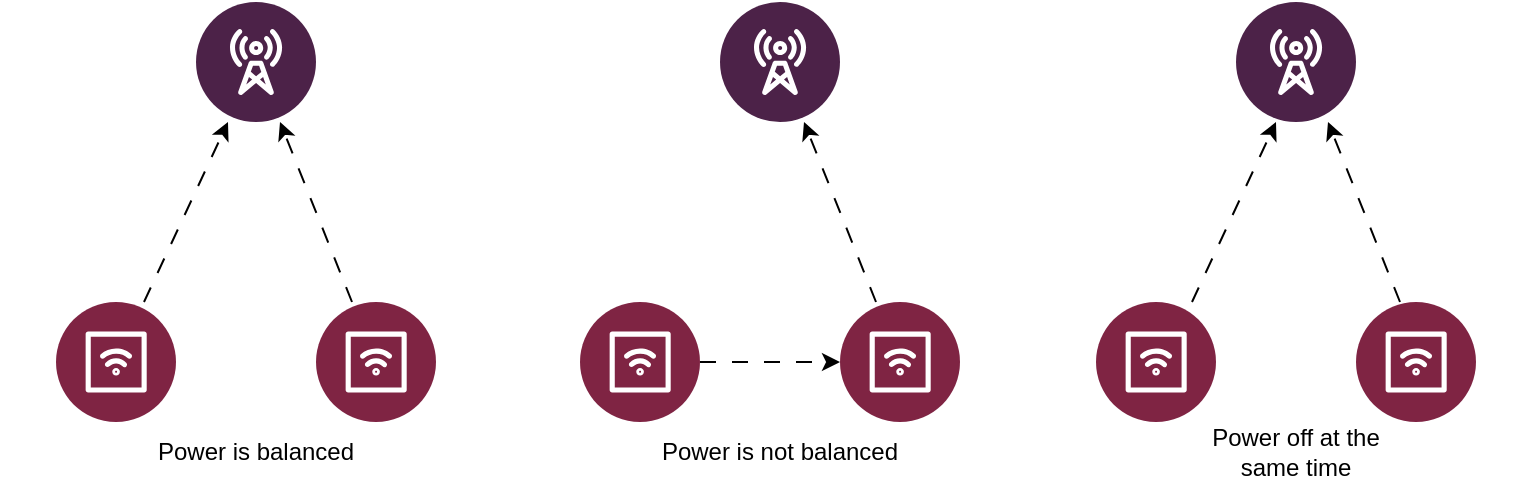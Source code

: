 <mxfile version="26.0.4">
  <diagram name="第 1 页" id="w7ORR3N5zjVWaFXMmG__">
    <mxGraphModel dx="977" dy="620" grid="1" gridSize="10" guides="1" tooltips="1" connect="1" arrows="1" fold="1" page="1" pageScale="1" pageWidth="827" pageHeight="1169" math="0" shadow="0">
      <root>
        <mxCell id="0" />
        <mxCell id="1" parent="0" />
        <mxCell id="1PTGxJMn3UItYeF_Vd21-4" style="rounded=0;orthogonalLoop=1;jettySize=auto;html=1;dashed=1;dashPattern=8 8;" edge="1" parent="1" source="1PTGxJMn3UItYeF_Vd21-1" target="1PTGxJMn3UItYeF_Vd21-2">
          <mxGeometry relative="1" as="geometry" />
        </mxCell>
        <mxCell id="1PTGxJMn3UItYeF_Vd21-1" value="" style="verticalLabelPosition=bottom;aspect=fixed;html=1;shape=mxgraph.salesforce.iot2;" vertex="1" parent="1">
          <mxGeometry x="48" y="310" width="60" height="60" as="geometry" />
        </mxCell>
        <mxCell id="1PTGxJMn3UItYeF_Vd21-2" value="" style="verticalLabelPosition=bottom;aspect=fixed;html=1;shape=mxgraph.salesforce.communications2;" vertex="1" parent="1">
          <mxGeometry x="118" y="160" width="60" height="60" as="geometry" />
        </mxCell>
        <mxCell id="1PTGxJMn3UItYeF_Vd21-5" style="rounded=0;orthogonalLoop=1;jettySize=auto;html=1;dashed=1;dashPattern=8 8;" edge="1" parent="1" source="1PTGxJMn3UItYeF_Vd21-3" target="1PTGxJMn3UItYeF_Vd21-2">
          <mxGeometry relative="1" as="geometry" />
        </mxCell>
        <mxCell id="1PTGxJMn3UItYeF_Vd21-3" value="" style="verticalLabelPosition=bottom;aspect=fixed;html=1;shape=mxgraph.salesforce.iot2;" vertex="1" parent="1">
          <mxGeometry x="178" y="310" width="60" height="60" as="geometry" />
        </mxCell>
        <mxCell id="1PTGxJMn3UItYeF_Vd21-6" value="Power is balanced" style="text;html=1;align=center;verticalAlign=middle;whiteSpace=wrap;rounded=0;" vertex="1" parent="1">
          <mxGeometry x="88" y="370" width="120" height="30" as="geometry" />
        </mxCell>
        <mxCell id="1PTGxJMn3UItYeF_Vd21-9" value="" style="shape=image;html=1;verticalAlign=top;verticalLabelPosition=bottom;labelBackgroundColor=#ffffff;imageAspect=0;aspect=fixed;image=https://cdn4.iconfinder.com/data/icons/ionicons/512/icon-battery-charging-128.png;direction=north;" vertex="1" parent="1">
          <mxGeometry x="20" y="330" width="28" height="28" as="geometry" />
        </mxCell>
        <mxCell id="1PTGxJMn3UItYeF_Vd21-10" value="" style="shape=image;html=1;verticalAlign=top;verticalLabelPosition=bottom;labelBackgroundColor=#ffffff;imageAspect=0;aspect=fixed;image=https://cdn4.iconfinder.com/data/icons/ionicons/512/icon-battery-charging-128.png;direction=north;" vertex="1" parent="1">
          <mxGeometry x="238" y="330" width="28" height="28" as="geometry" />
        </mxCell>
        <mxCell id="1PTGxJMn3UItYeF_Vd21-11" style="rounded=0;orthogonalLoop=1;jettySize=auto;html=1;dashed=1;dashPattern=8 8;" edge="1" parent="1" source="1PTGxJMn3UItYeF_Vd21-12" target="1PTGxJMn3UItYeF_Vd21-15">
          <mxGeometry relative="1" as="geometry" />
        </mxCell>
        <mxCell id="1PTGxJMn3UItYeF_Vd21-12" value="" style="verticalLabelPosition=bottom;aspect=fixed;html=1;shape=mxgraph.salesforce.iot2;" vertex="1" parent="1">
          <mxGeometry x="310" y="310" width="60" height="60" as="geometry" />
        </mxCell>
        <mxCell id="1PTGxJMn3UItYeF_Vd21-13" value="" style="verticalLabelPosition=bottom;aspect=fixed;html=1;shape=mxgraph.salesforce.communications2;" vertex="1" parent="1">
          <mxGeometry x="380" y="160" width="60" height="60" as="geometry" />
        </mxCell>
        <mxCell id="1PTGxJMn3UItYeF_Vd21-14" style="rounded=0;orthogonalLoop=1;jettySize=auto;html=1;dashed=1;dashPattern=8 8;" edge="1" parent="1" source="1PTGxJMn3UItYeF_Vd21-15" target="1PTGxJMn3UItYeF_Vd21-13">
          <mxGeometry relative="1" as="geometry" />
        </mxCell>
        <mxCell id="1PTGxJMn3UItYeF_Vd21-15" value="" style="verticalLabelPosition=bottom;aspect=fixed;html=1;shape=mxgraph.salesforce.iot2;" vertex="1" parent="1">
          <mxGeometry x="440" y="310" width="60" height="60" as="geometry" />
        </mxCell>
        <mxCell id="1PTGxJMn3UItYeF_Vd21-16" value="Power is not balanced" style="text;html=1;align=center;verticalAlign=middle;whiteSpace=wrap;rounded=0;" vertex="1" parent="1">
          <mxGeometry x="345" y="370" width="130" height="30" as="geometry" />
        </mxCell>
        <mxCell id="1PTGxJMn3UItYeF_Vd21-19" value="" style="shape=image;html=1;verticalAlign=top;verticalLabelPosition=bottom;labelBackgroundColor=#ffffff;imageAspect=0;aspect=fixed;image=https://cdn4.iconfinder.com/data/icons/ionicons/512/icon-battery-half-128.png;direction=north;" vertex="1" parent="1">
          <mxGeometry x="500" y="330" width="28" height="28" as="geometry" />
        </mxCell>
        <mxCell id="1PTGxJMn3UItYeF_Vd21-21" value="" style="verticalLabelPosition=bottom;aspect=fixed;html=1;shape=mxgraph.salesforce.iot2;" vertex="1" parent="1">
          <mxGeometry x="568" y="310" width="60" height="60" as="geometry" />
        </mxCell>
        <mxCell id="1PTGxJMn3UItYeF_Vd21-22" value="" style="verticalLabelPosition=bottom;aspect=fixed;html=1;shape=mxgraph.salesforce.communications2;" vertex="1" parent="1">
          <mxGeometry x="638" y="160" width="60" height="60" as="geometry" />
        </mxCell>
        <mxCell id="1PTGxJMn3UItYeF_Vd21-24" value="" style="verticalLabelPosition=bottom;aspect=fixed;html=1;shape=mxgraph.salesforce.iot2;" vertex="1" parent="1">
          <mxGeometry x="698" y="310" width="60" height="60" as="geometry" />
        </mxCell>
        <mxCell id="1PTGxJMn3UItYeF_Vd21-25" value="Power off at the same time" style="text;html=1;align=center;verticalAlign=middle;whiteSpace=wrap;rounded=0;" vertex="1" parent="1">
          <mxGeometry x="618" y="370" width="100" height="30" as="geometry" />
        </mxCell>
        <mxCell id="1PTGxJMn3UItYeF_Vd21-29" value="" style="shape=image;html=1;verticalAlign=top;verticalLabelPosition=bottom;labelBackgroundColor=#ffffff;imageAspect=0;aspect=fixed;image=https://cdn4.iconfinder.com/data/icons/ionicons/512/icon-battery-empty-128.png;direction=north;" vertex="1" parent="1">
          <mxGeometry x="540" y="330" width="28" height="28" as="geometry" />
        </mxCell>
        <mxCell id="1PTGxJMn3UItYeF_Vd21-30" value="" style="shape=image;html=1;verticalAlign=top;verticalLabelPosition=bottom;labelBackgroundColor=#ffffff;imageAspect=0;aspect=fixed;image=https://cdn4.iconfinder.com/data/icons/ionicons/512/icon-battery-low-128.png;direction=north;" vertex="1" parent="1">
          <mxGeometry x="280" y="330" width="28" height="28" as="geometry" />
        </mxCell>
        <mxCell id="1PTGxJMn3UItYeF_Vd21-31" value="" style="shape=image;html=1;verticalAlign=top;verticalLabelPosition=bottom;labelBackgroundColor=#ffffff;imageAspect=0;aspect=fixed;image=https://cdn4.iconfinder.com/data/icons/ionicons/512/icon-battery-empty-128.png;direction=north;" vertex="1" parent="1">
          <mxGeometry x="758" y="330" width="28" height="28" as="geometry" />
        </mxCell>
        <mxCell id="1PTGxJMn3UItYeF_Vd21-33" style="rounded=0;orthogonalLoop=1;jettySize=auto;html=1;dashed=1;dashPattern=8 8;" edge="1" parent="1">
          <mxGeometry relative="1" as="geometry">
            <mxPoint x="616" y="310" as="sourcePoint" />
            <mxPoint x="658" y="220" as="targetPoint" />
          </mxGeometry>
        </mxCell>
        <mxCell id="1PTGxJMn3UItYeF_Vd21-34" style="rounded=0;orthogonalLoop=1;jettySize=auto;html=1;dashed=1;dashPattern=8 8;" edge="1" parent="1">
          <mxGeometry relative="1" as="geometry">
            <mxPoint x="720" y="310" as="sourcePoint" />
            <mxPoint x="684" y="220" as="targetPoint" />
          </mxGeometry>
        </mxCell>
      </root>
    </mxGraphModel>
  </diagram>
</mxfile>

